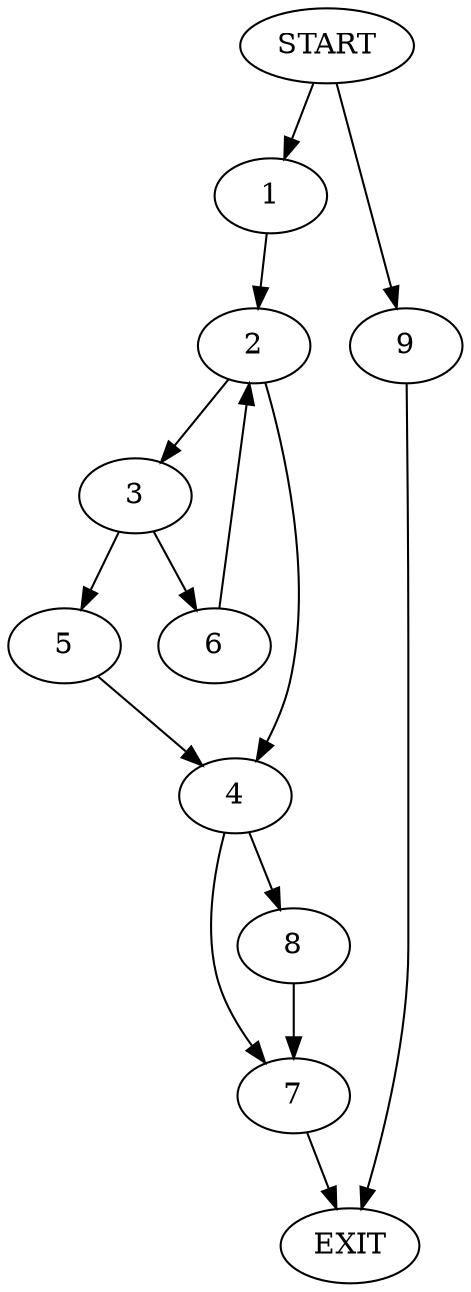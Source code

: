 digraph {
0 [label="START"]
10 [label="EXIT"]
0 -> 1
1 -> 2
2 -> 3
2 -> 4
3 -> 5
3 -> 6
4 -> 7
4 -> 8
5 -> 4
6 -> 2
7 -> 10
8 -> 7
0 -> 9
9 -> 10
}
